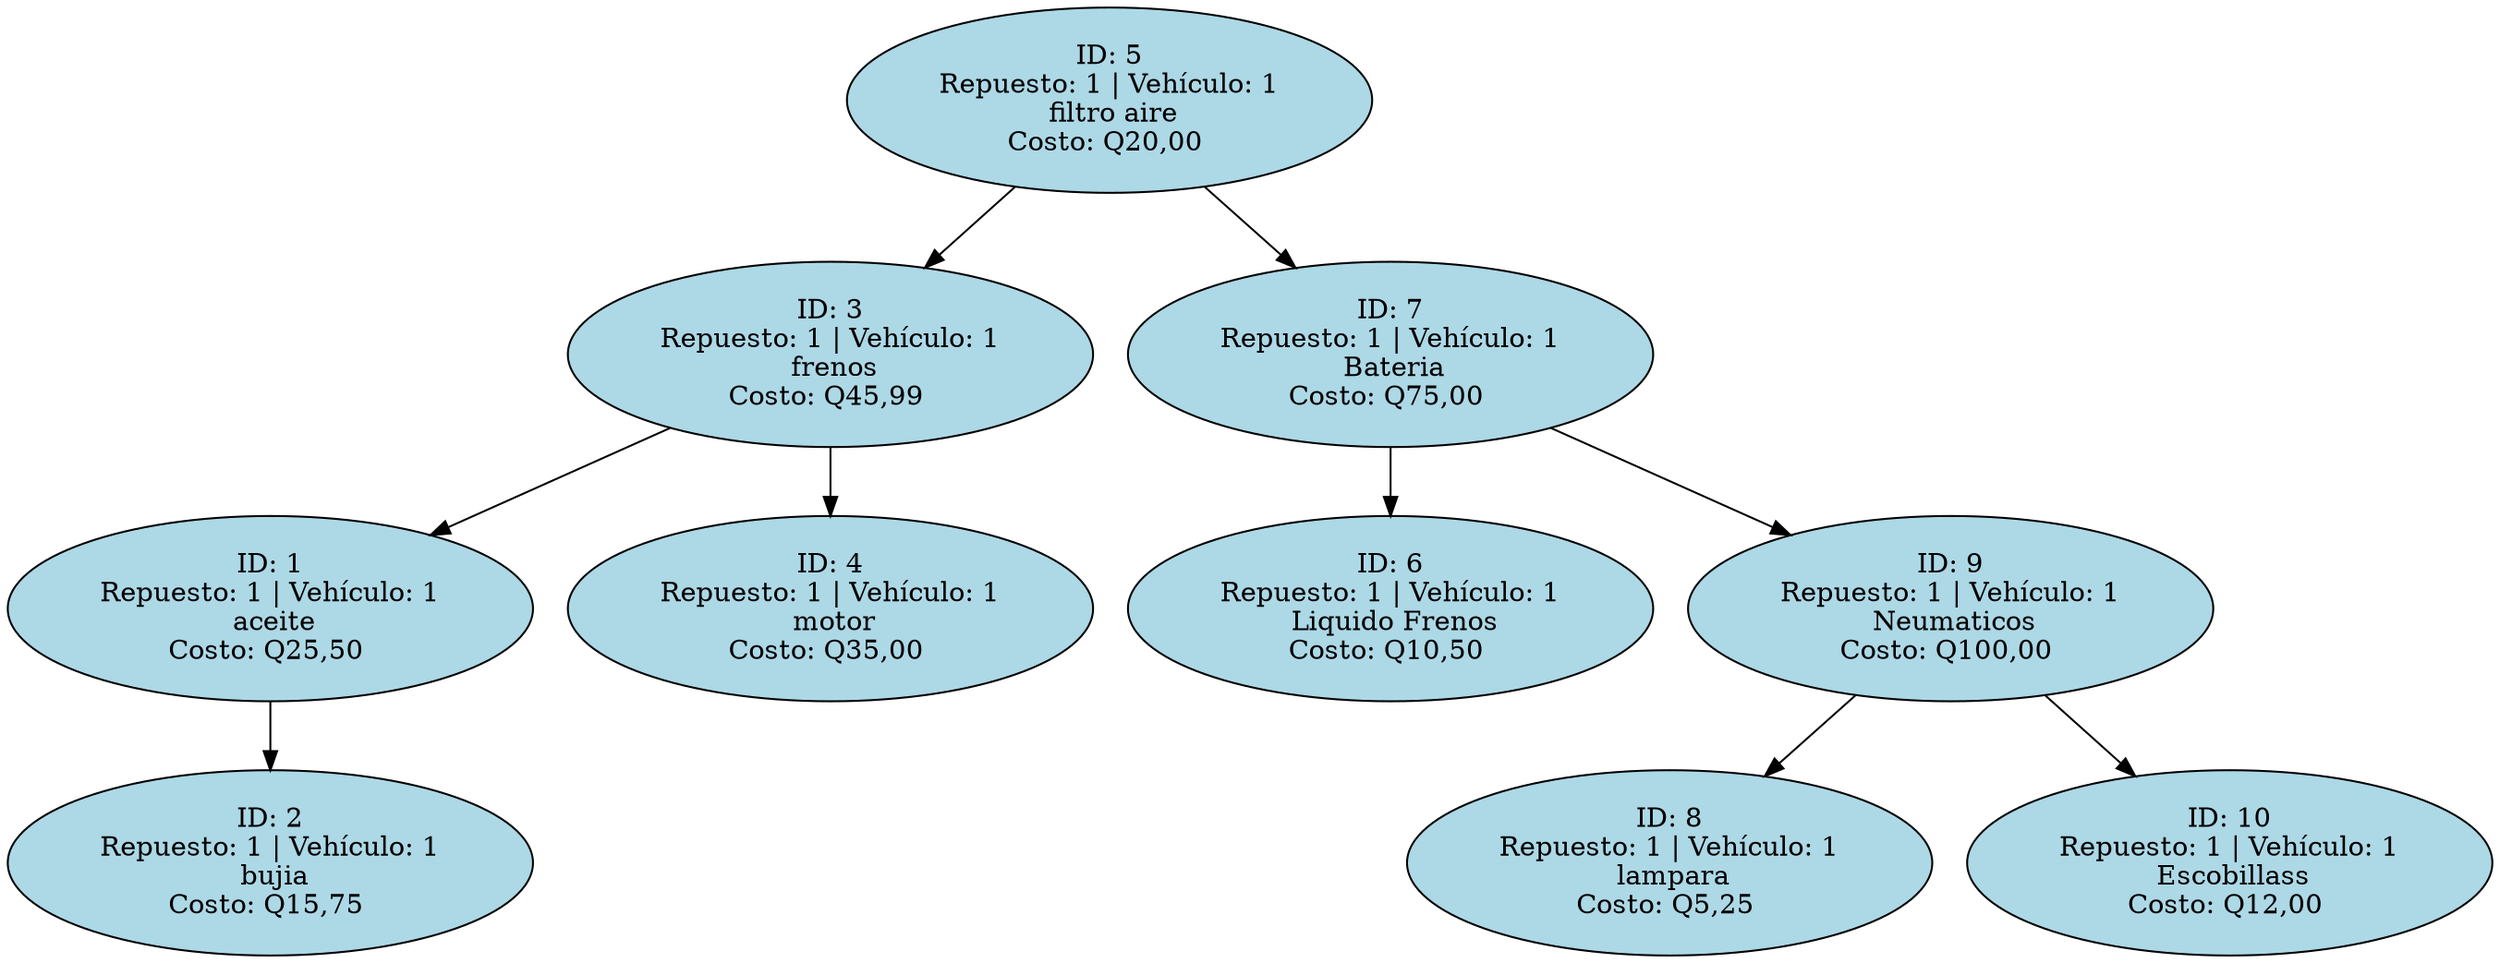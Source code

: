 digraph Servicios {
node [shape=ellipse, style=filled, fillcolor=lightblue];
S5 [label="ID: 5\nRepuesto: 1 | Vehículo: 1\n filtro aire\nCosto: Q20,00 "]
S5 -> S3
S3 [label="ID: 3\nRepuesto: 1 | Vehículo: 1\n frenos\nCosto: Q45,99 "]
S3 -> S1
S1 [label="ID: 1\nRepuesto: 1 | Vehículo: 1\n aceite\nCosto: Q25,50 "]
S1 -> S2
S2 [label="ID: 2\nRepuesto: 1 | Vehículo: 1\n bujia\nCosto: Q15,75 "]
S3 -> S4
S4 [label="ID: 4\nRepuesto: 1 | Vehículo: 1\n motor\nCosto: Q35,00 "]
S5 -> S7
S7 [label="ID: 7\nRepuesto: 1 | Vehículo: 1\n Bateria\nCosto: Q75,00 "]
S7 -> S6
S6 [label="ID: 6\nRepuesto: 1 | Vehículo: 1\n Liquido Frenos\nCosto: Q10,50 "]
S7 -> S9
S9 [label="ID: 9\nRepuesto: 1 | Vehículo: 1\n Neumaticos\nCosto: Q100,00 "]
S9 -> S8
S8 [label="ID: 8\nRepuesto: 1 | Vehículo: 1\n lampara\nCosto: Q5,25 "]
S9 -> S10
S10 [label="ID: 10\nRepuesto: 1 | Vehículo: 1\n Escobillass\nCosto: Q12,00 "]
}
